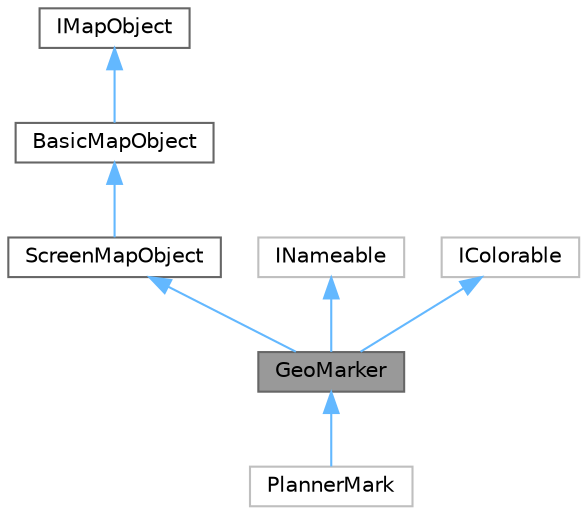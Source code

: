 digraph "GeoMarker"
{
 // INTERACTIVE_SVG=YES
 // LATEX_PDF_SIZE
  bgcolor="transparent";
  edge [fontname=Helvetica,fontsize=10,labelfontname=Helvetica,labelfontsize=10];
  node [fontname=Helvetica,fontsize=10,shape=box,height=0.2,width=0.4];
  Node1 [id="Node000001",label="GeoMarker",height=0.2,width=0.4,color="gray40", fillcolor="grey60", style="filled", fontcolor="black",tooltip=" "];
  Node2 -> Node1 [id="edge1_Node000001_Node000002",dir="back",color="steelblue1",style="solid",tooltip=" "];
  Node2 [id="Node000002",label="ScreenMapObject",height=0.2,width=0.4,color="gray40", fillcolor="white", style="filled",URL="$d5/daf/class_quasar_s_d_k_1_1_map_1_1_screen_map_object.html",tooltip="Базовый класс для объектов карты, привязанных по размеру к экрану."];
  Node3 -> Node2 [id="edge2_Node000002_Node000003",dir="back",color="steelblue1",style="solid",tooltip=" "];
  Node3 [id="Node000003",label="BasicMapObject",height=0.2,width=0.4,color="gray40", fillcolor="white", style="filled",URL="$d7/ddf/class_quasar_s_d_k_1_1_map_1_1_basic_map_object.html",tooltip="Абстрактный класс, реализующий функции интерфейса IMapObject, за исключением масштаба."];
  Node4 -> Node3 [id="edge3_Node000003_Node000004",dir="back",color="steelblue1",style="solid",tooltip=" "];
  Node4 [id="Node000004",label="IMapObject",height=0.2,width=0.4,color="gray40", fillcolor="white", style="filled",URL="$d5/d1e/class_quasar_s_d_k_1_1_map_1_1_i_map_object.html",tooltip="Интерфейс, описывающий абстрактный объект карты."];
  Node5 -> Node1 [id="edge4_Node000001_Node000005",dir="back",color="steelblue1",style="solid",tooltip=" "];
  Node5 [id="Node000005",label="INameable",height=0.2,width=0.4,color="grey75", fillcolor="white", style="filled",URL="$d9/d5a/class_i_nameable.html",tooltip=" "];
  Node6 -> Node1 [id="edge5_Node000001_Node000006",dir="back",color="steelblue1",style="solid",tooltip=" "];
  Node6 [id="Node000006",label="IColorable",height=0.2,width=0.4,color="grey75", fillcolor="white", style="filled",URL="$de/de2/class_i_colorable.html",tooltip=" "];
  Node1 -> Node7 [id="edge6_Node000001_Node000007",dir="back",color="steelblue1",style="solid",tooltip=" "];
  Node7 [id="Node000007",label="PlannerMark",height=0.2,width=0.4,color="grey75", fillcolor="white", style="filled",URL="$db/d2b/class_map_1_1_planner_mark.html",tooltip=" "];
}
